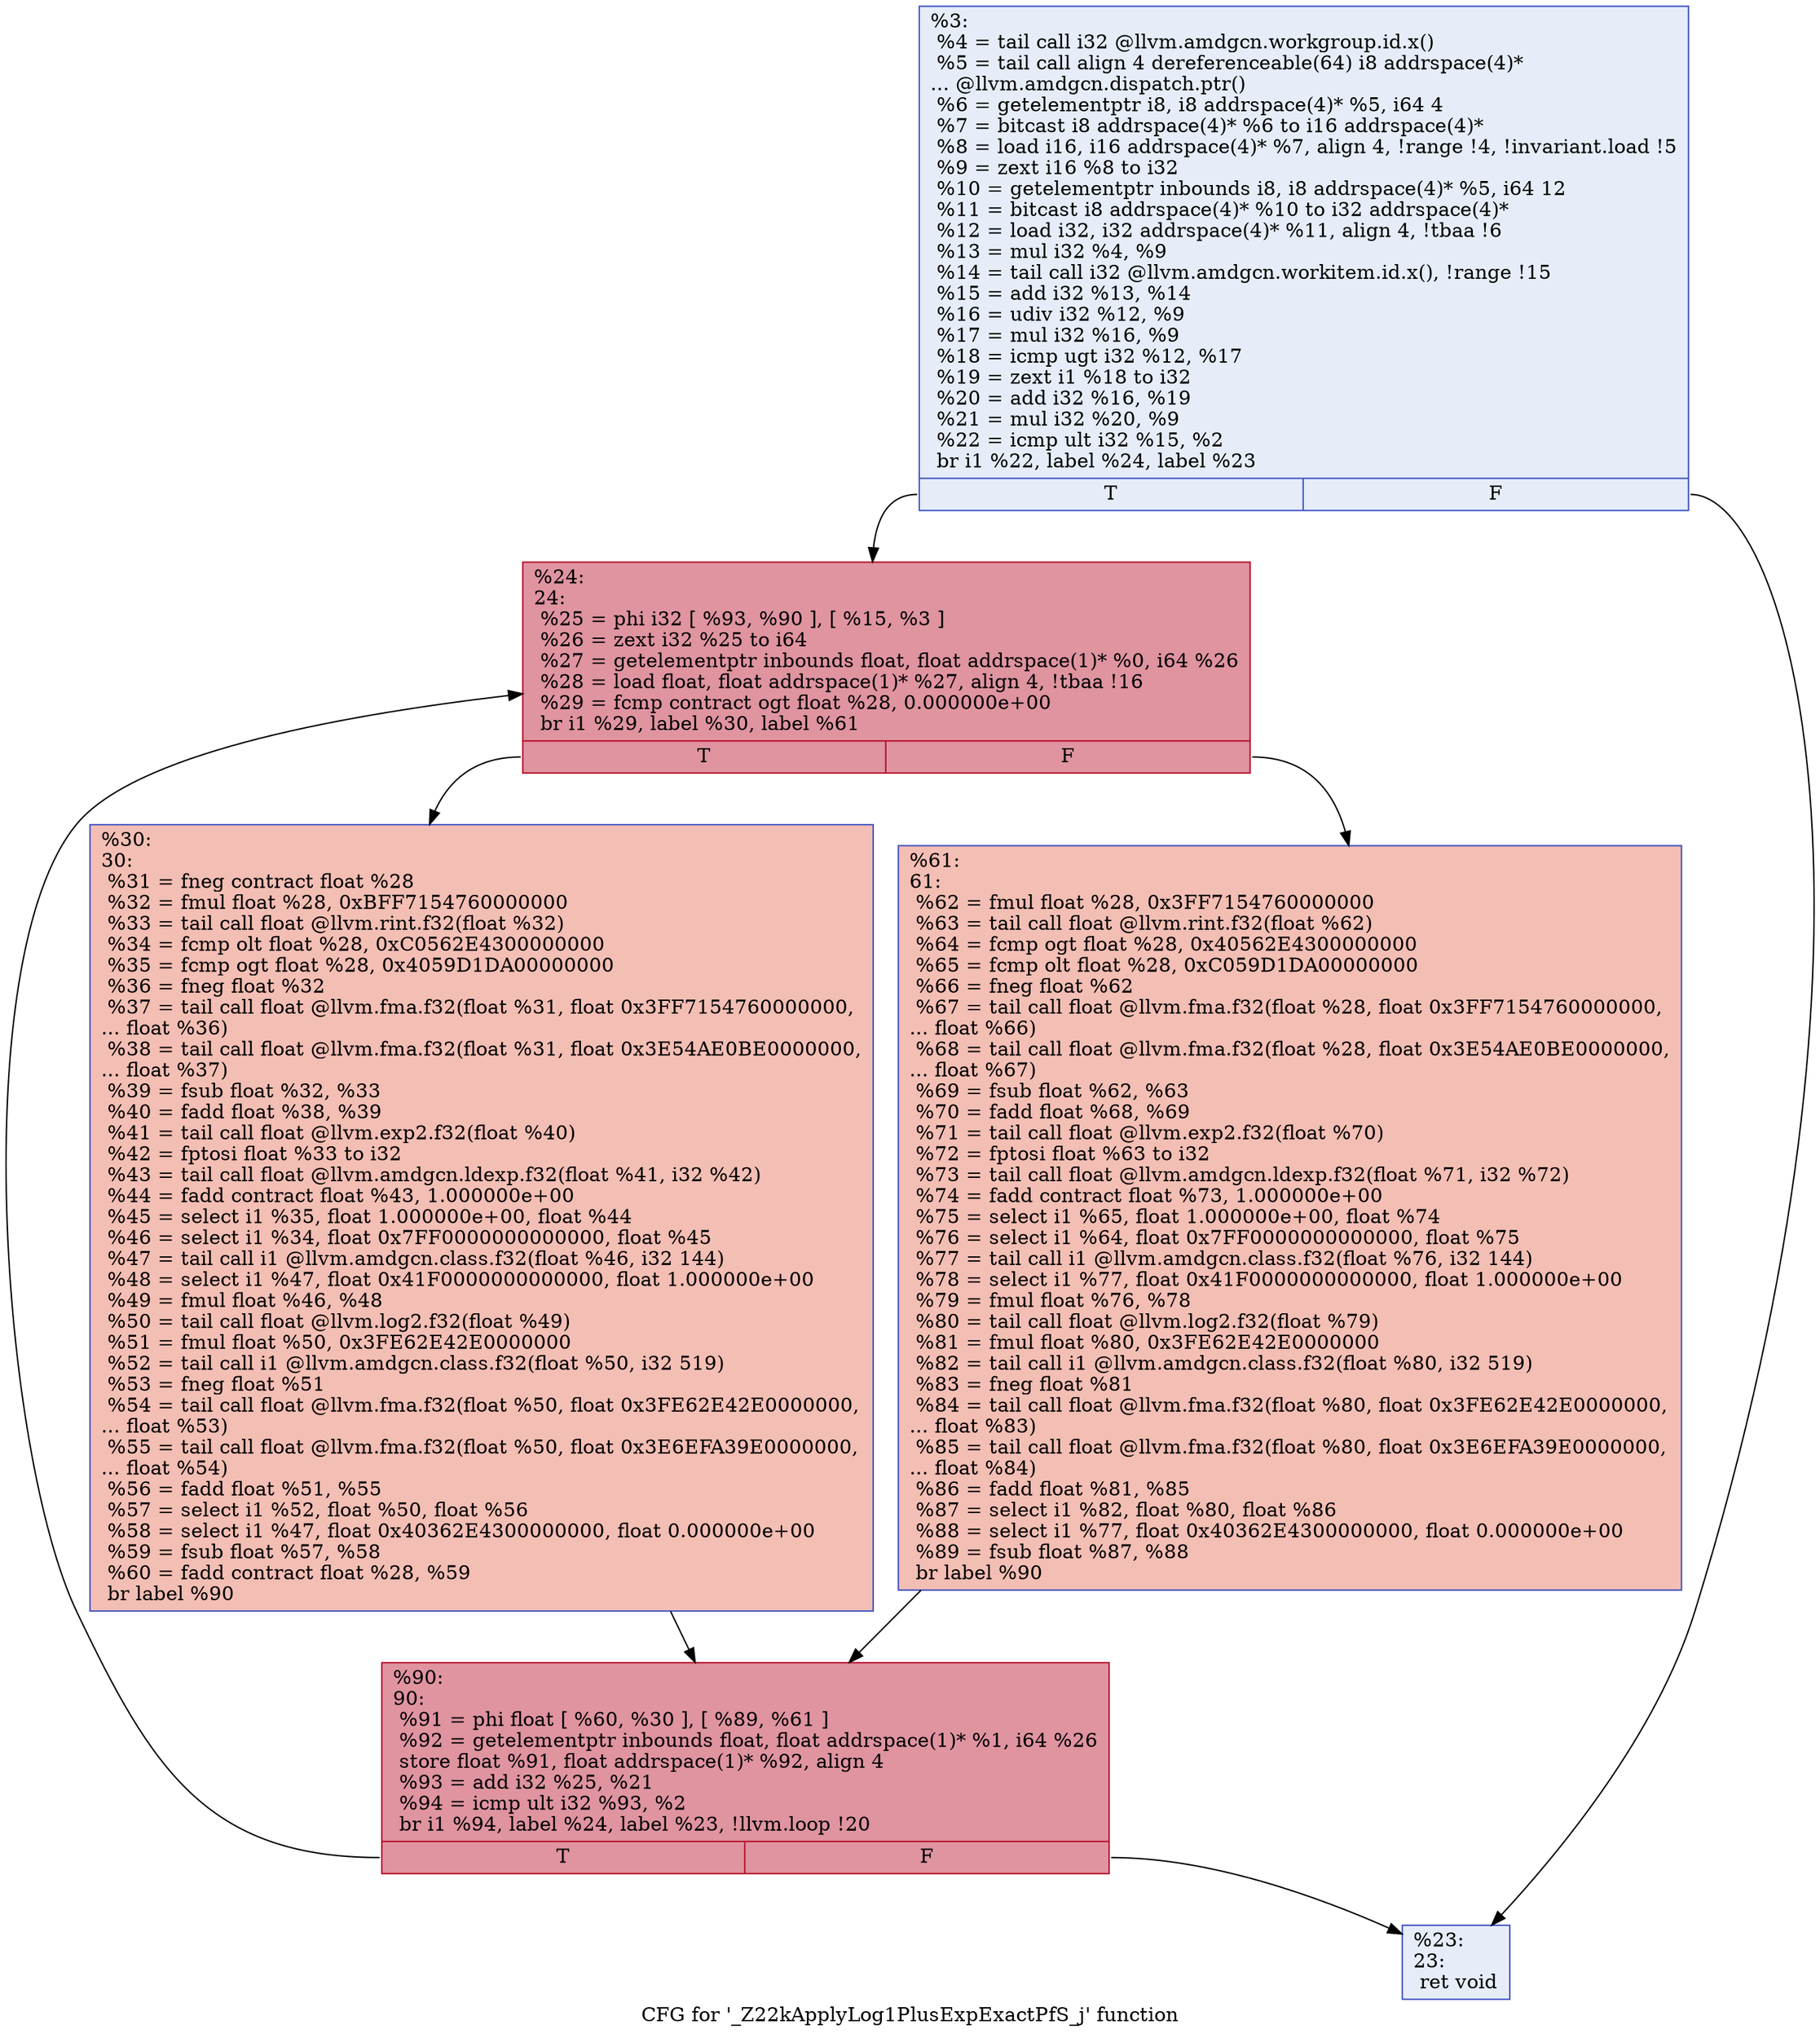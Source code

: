 digraph "CFG for '_Z22kApplyLog1PlusExpExactPfS_j' function" {
	label="CFG for '_Z22kApplyLog1PlusExpExactPfS_j' function";

	Node0x4c62470 [shape=record,color="#3d50c3ff", style=filled, fillcolor="#c7d7f070",label="{%3:\l  %4 = tail call i32 @llvm.amdgcn.workgroup.id.x()\l  %5 = tail call align 4 dereferenceable(64) i8 addrspace(4)*\l... @llvm.amdgcn.dispatch.ptr()\l  %6 = getelementptr i8, i8 addrspace(4)* %5, i64 4\l  %7 = bitcast i8 addrspace(4)* %6 to i16 addrspace(4)*\l  %8 = load i16, i16 addrspace(4)* %7, align 4, !range !4, !invariant.load !5\l  %9 = zext i16 %8 to i32\l  %10 = getelementptr inbounds i8, i8 addrspace(4)* %5, i64 12\l  %11 = bitcast i8 addrspace(4)* %10 to i32 addrspace(4)*\l  %12 = load i32, i32 addrspace(4)* %11, align 4, !tbaa !6\l  %13 = mul i32 %4, %9\l  %14 = tail call i32 @llvm.amdgcn.workitem.id.x(), !range !15\l  %15 = add i32 %13, %14\l  %16 = udiv i32 %12, %9\l  %17 = mul i32 %16, %9\l  %18 = icmp ugt i32 %12, %17\l  %19 = zext i1 %18 to i32\l  %20 = add i32 %16, %19\l  %21 = mul i32 %20, %9\l  %22 = icmp ult i32 %15, %2\l  br i1 %22, label %24, label %23\l|{<s0>T|<s1>F}}"];
	Node0x4c62470:s0 -> Node0x4c64a20;
	Node0x4c62470:s1 -> Node0x4c64ab0;
	Node0x4c64ab0 [shape=record,color="#3d50c3ff", style=filled, fillcolor="#c7d7f070",label="{%23:\l23:                                               \l  ret void\l}"];
	Node0x4c64a20 [shape=record,color="#b70d28ff", style=filled, fillcolor="#b70d2870",label="{%24:\l24:                                               \l  %25 = phi i32 [ %93, %90 ], [ %15, %3 ]\l  %26 = zext i32 %25 to i64\l  %27 = getelementptr inbounds float, float addrspace(1)* %0, i64 %26\l  %28 = load float, float addrspace(1)* %27, align 4, !tbaa !16\l  %29 = fcmp contract ogt float %28, 0.000000e+00\l  br i1 %29, label %30, label %61\l|{<s0>T|<s1>F}}"];
	Node0x4c64a20:s0 -> Node0x4c65b10;
	Node0x4c64a20:s1 -> Node0x4c65ba0;
	Node0x4c65b10 [shape=record,color="#3d50c3ff", style=filled, fillcolor="#e36c5570",label="{%30:\l30:                                               \l  %31 = fneg contract float %28\l  %32 = fmul float %28, 0xBFF7154760000000\l  %33 = tail call float @llvm.rint.f32(float %32)\l  %34 = fcmp olt float %28, 0xC0562E4300000000\l  %35 = fcmp ogt float %28, 0x4059D1DA00000000\l  %36 = fneg float %32\l  %37 = tail call float @llvm.fma.f32(float %31, float 0x3FF7154760000000,\l... float %36)\l  %38 = tail call float @llvm.fma.f32(float %31, float 0x3E54AE0BE0000000,\l... float %37)\l  %39 = fsub float %32, %33\l  %40 = fadd float %38, %39\l  %41 = tail call float @llvm.exp2.f32(float %40)\l  %42 = fptosi float %33 to i32\l  %43 = tail call float @llvm.amdgcn.ldexp.f32(float %41, i32 %42)\l  %44 = fadd contract float %43, 1.000000e+00\l  %45 = select i1 %35, float 1.000000e+00, float %44\l  %46 = select i1 %34, float 0x7FF0000000000000, float %45\l  %47 = tail call i1 @llvm.amdgcn.class.f32(float %46, i32 144)\l  %48 = select i1 %47, float 0x41F0000000000000, float 1.000000e+00\l  %49 = fmul float %46, %48\l  %50 = tail call float @llvm.log2.f32(float %49)\l  %51 = fmul float %50, 0x3FE62E42E0000000\l  %52 = tail call i1 @llvm.amdgcn.class.f32(float %50, i32 519)\l  %53 = fneg float %51\l  %54 = tail call float @llvm.fma.f32(float %50, float 0x3FE62E42E0000000,\l... float %53)\l  %55 = tail call float @llvm.fma.f32(float %50, float 0x3E6EFA39E0000000,\l... float %54)\l  %56 = fadd float %51, %55\l  %57 = select i1 %52, float %50, float %56\l  %58 = select i1 %47, float 0x40362E4300000000, float 0.000000e+00\l  %59 = fsub float %57, %58\l  %60 = fadd contract float %28, %59\l  br label %90\l}"];
	Node0x4c65b10 -> Node0x4c64c40;
	Node0x4c65ba0 [shape=record,color="#3d50c3ff", style=filled, fillcolor="#e36c5570",label="{%61:\l61:                                               \l  %62 = fmul float %28, 0x3FF7154760000000\l  %63 = tail call float @llvm.rint.f32(float %62)\l  %64 = fcmp ogt float %28, 0x40562E4300000000\l  %65 = fcmp olt float %28, 0xC059D1DA00000000\l  %66 = fneg float %62\l  %67 = tail call float @llvm.fma.f32(float %28, float 0x3FF7154760000000,\l... float %66)\l  %68 = tail call float @llvm.fma.f32(float %28, float 0x3E54AE0BE0000000,\l... float %67)\l  %69 = fsub float %62, %63\l  %70 = fadd float %68, %69\l  %71 = tail call float @llvm.exp2.f32(float %70)\l  %72 = fptosi float %63 to i32\l  %73 = tail call float @llvm.amdgcn.ldexp.f32(float %71, i32 %72)\l  %74 = fadd contract float %73, 1.000000e+00\l  %75 = select i1 %65, float 1.000000e+00, float %74\l  %76 = select i1 %64, float 0x7FF0000000000000, float %75\l  %77 = tail call i1 @llvm.amdgcn.class.f32(float %76, i32 144)\l  %78 = select i1 %77, float 0x41F0000000000000, float 1.000000e+00\l  %79 = fmul float %76, %78\l  %80 = tail call float @llvm.log2.f32(float %79)\l  %81 = fmul float %80, 0x3FE62E42E0000000\l  %82 = tail call i1 @llvm.amdgcn.class.f32(float %80, i32 519)\l  %83 = fneg float %81\l  %84 = tail call float @llvm.fma.f32(float %80, float 0x3FE62E42E0000000,\l... float %83)\l  %85 = tail call float @llvm.fma.f32(float %80, float 0x3E6EFA39E0000000,\l... float %84)\l  %86 = fadd float %81, %85\l  %87 = select i1 %82, float %80, float %86\l  %88 = select i1 %77, float 0x40362E4300000000, float 0.000000e+00\l  %89 = fsub float %87, %88\l  br label %90\l}"];
	Node0x4c65ba0 -> Node0x4c64c40;
	Node0x4c64c40 [shape=record,color="#b70d28ff", style=filled, fillcolor="#b70d2870",label="{%90:\l90:                                               \l  %91 = phi float [ %60, %30 ], [ %89, %61 ]\l  %92 = getelementptr inbounds float, float addrspace(1)* %1, i64 %26\l  store float %91, float addrspace(1)* %92, align 4\l  %93 = add i32 %25, %21\l  %94 = icmp ult i32 %93, %2\l  br i1 %94, label %24, label %23, !llvm.loop !20\l|{<s0>T|<s1>F}}"];
	Node0x4c64c40:s0 -> Node0x4c64a20;
	Node0x4c64c40:s1 -> Node0x4c64ab0;
}
